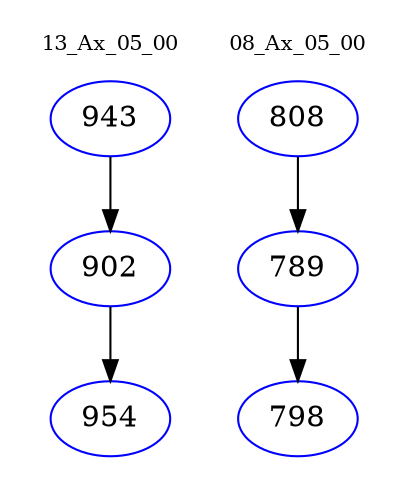 digraph{
subgraph cluster_0 {
color = white
label = "13_Ax_05_00";
fontsize=10;
T0_943 [label="943", color="blue"]
T0_943 -> T0_902 [color="black"]
T0_902 [label="902", color="blue"]
T0_902 -> T0_954 [color="black"]
T0_954 [label="954", color="blue"]
}
subgraph cluster_1 {
color = white
label = "08_Ax_05_00";
fontsize=10;
T1_808 [label="808", color="blue"]
T1_808 -> T1_789 [color="black"]
T1_789 [label="789", color="blue"]
T1_789 -> T1_798 [color="black"]
T1_798 [label="798", color="blue"]
}
}
